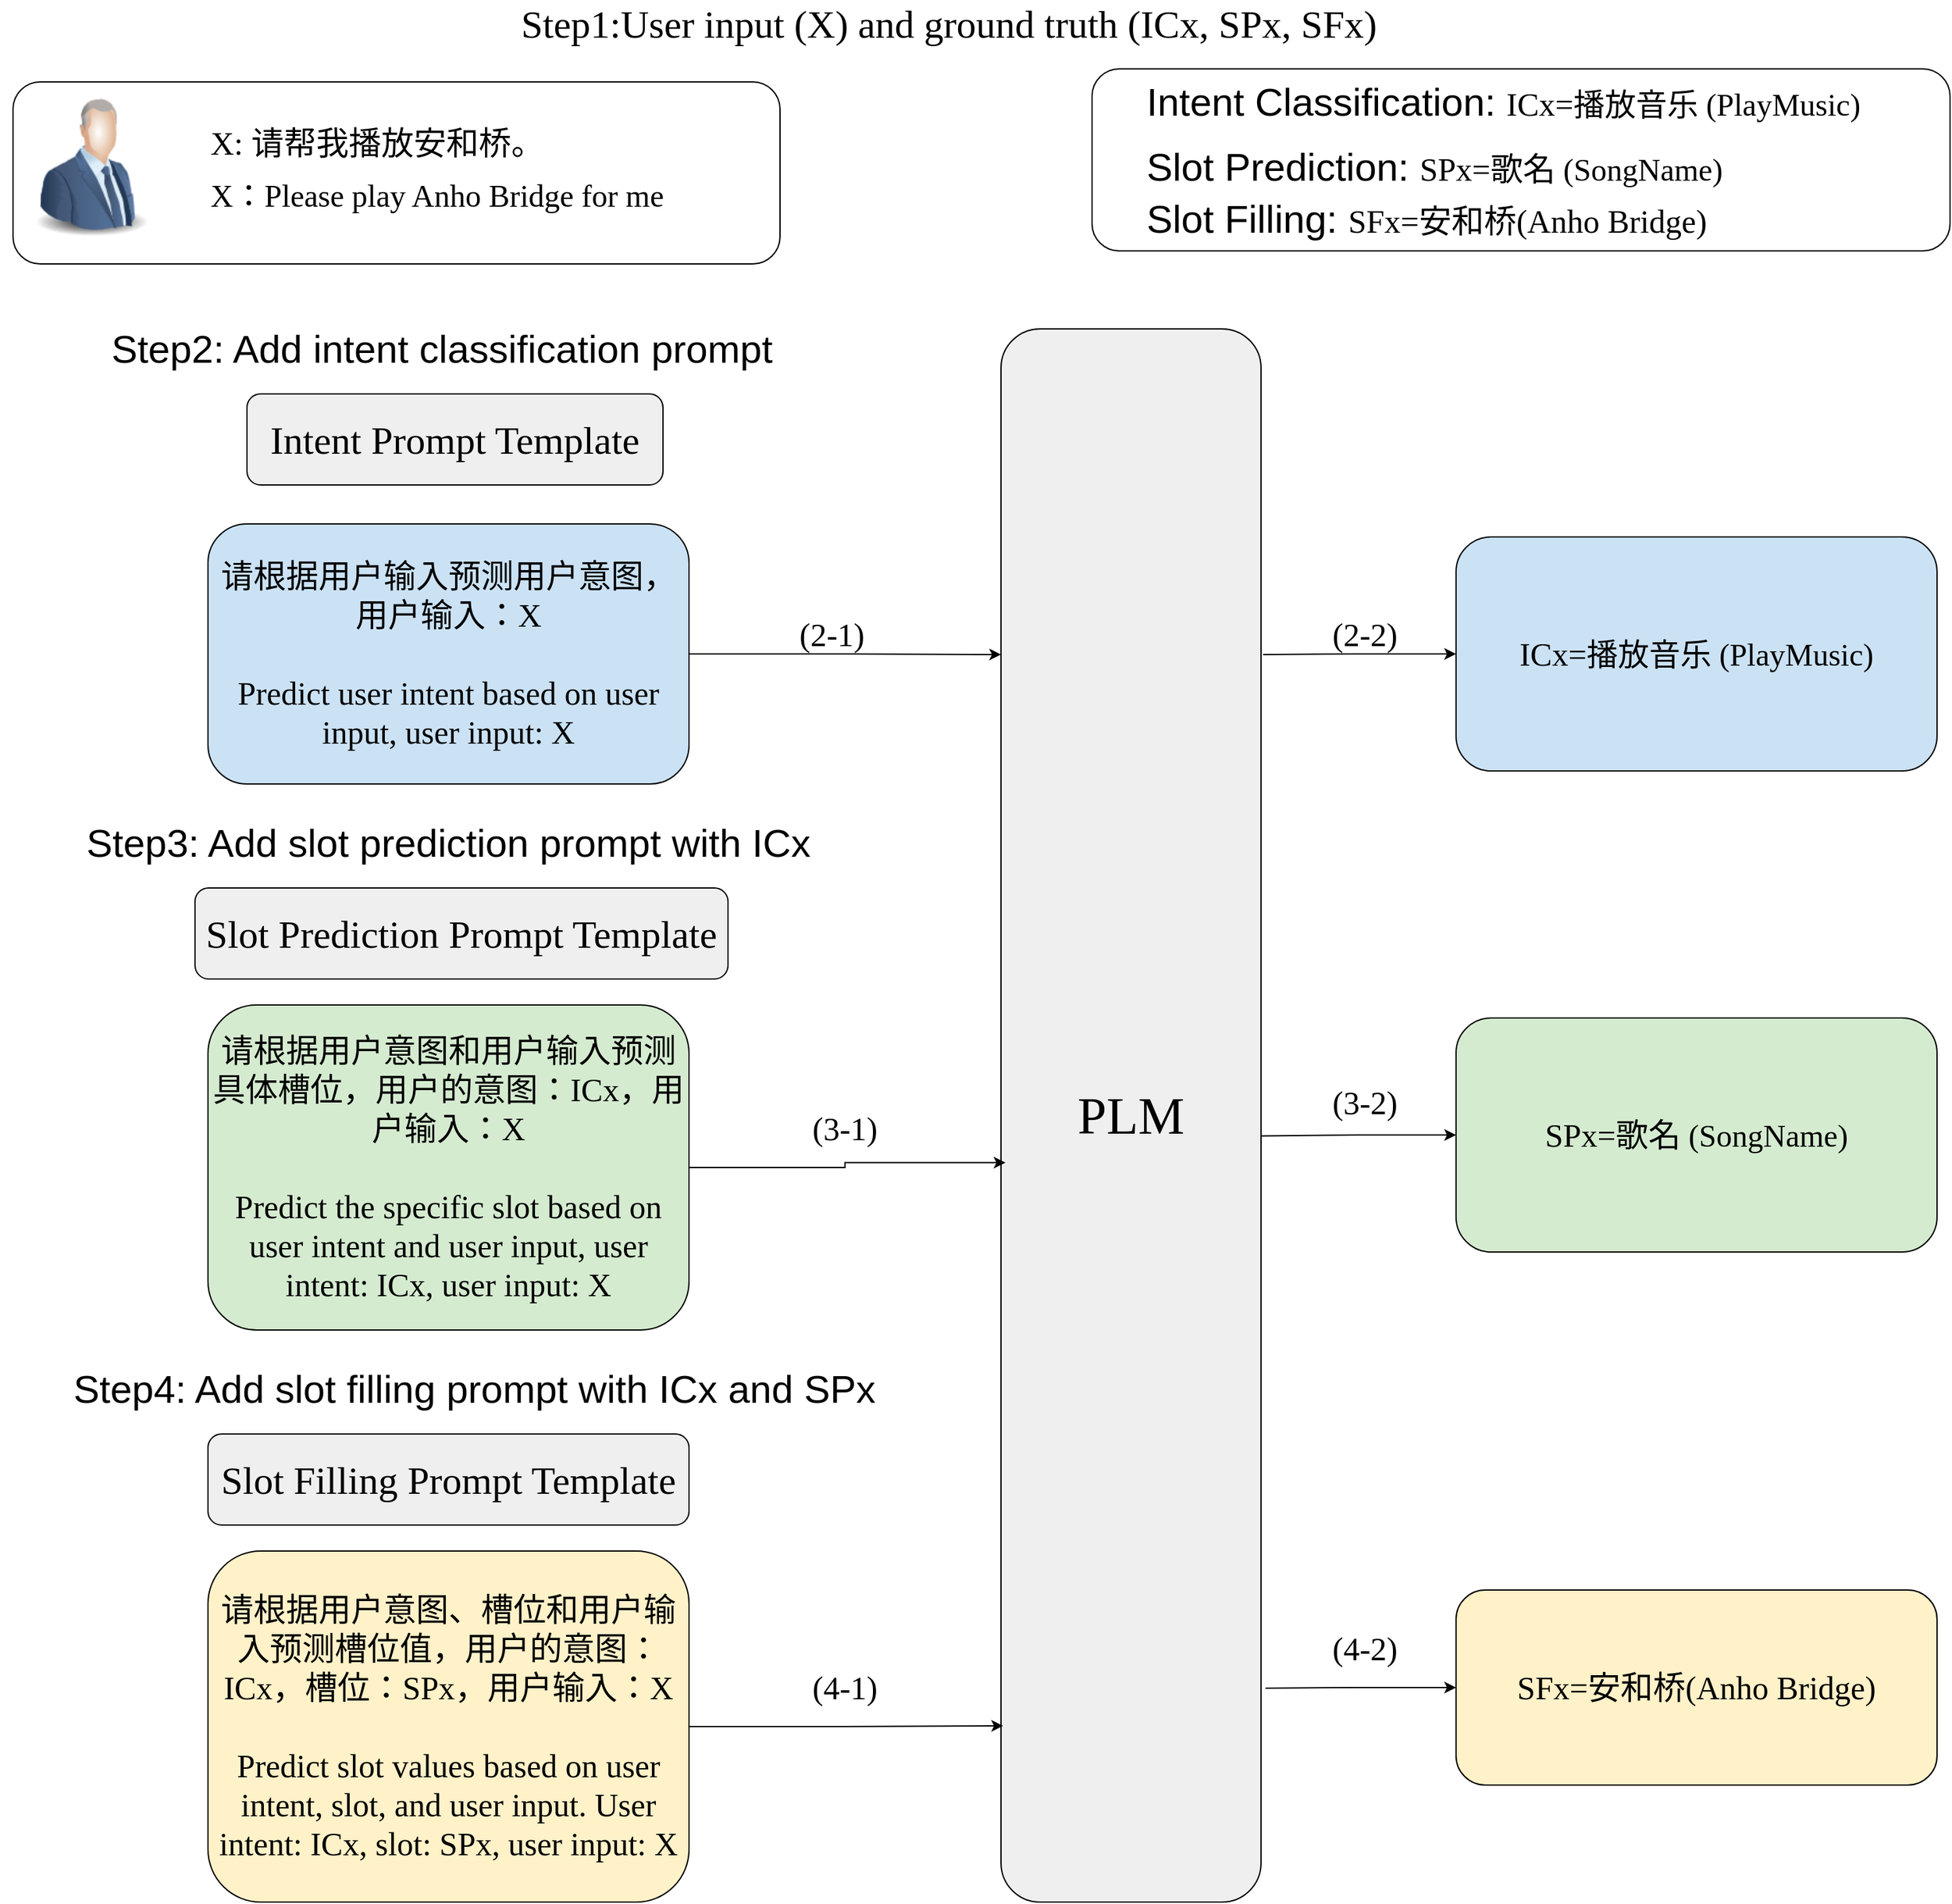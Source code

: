 <mxfile version="26.0.4">
  <diagram name="第 1 页" id="zAd_wPdVps35s6MXC-Z_">
    <mxGraphModel dx="3187" dy="2860" grid="1" gridSize="10" guides="1" tooltips="1" connect="1" arrows="1" fold="1" page="1" pageScale="1" pageWidth="827" pageHeight="1169" math="0" shadow="0">
      <root>
        <mxCell id="0" />
        <mxCell id="1" parent="0" />
        <mxCell id="LawNj0czzO5UbxQvlDM8-6" value="&lt;span style=&quot;font-family: &amp;quot;Times New Roman&amp;quot;; font-size: 25px; text-align: left;&quot;&gt;请根据用户输入预测用户意图，用户输入：X&lt;/span&gt;&lt;div&gt;&lt;span style=&quot;text-align: left;&quot;&gt;&lt;font face=&quot;Times New Roman&quot;&gt;&lt;span style=&quot;font-size: 25px;&quot;&gt;&lt;br&gt;&lt;/span&gt;&lt;/font&gt;&lt;/span&gt;&lt;/div&gt;&lt;div&gt;&lt;span style=&quot;text-align: left;&quot;&gt;&lt;font face=&quot;Times New Roman&quot;&gt;&lt;span style=&quot;font-size: 25px;&quot;&gt;Predict user intent based on user input, user input: X&lt;/span&gt;&lt;/font&gt;&lt;/span&gt;&lt;/div&gt;" style="rounded=1;whiteSpace=wrap;html=1;fillColor=light-dark(#cbe2f5, #ededed);" vertex="1" parent="1">
          <mxGeometry x="250" y="360" width="370" height="200" as="geometry" />
        </mxCell>
        <mxCell id="LawNj0czzO5UbxQvlDM8-1" value="&lt;font style=&quot;font-size: 30px;&quot;&gt;Step2: Add intent classification prompt&lt;/font&gt;" style="text;html=1;align=center;verticalAlign=middle;whiteSpace=wrap;rounded=0;" vertex="1" parent="1">
          <mxGeometry x="130" y="210" width="600" height="30" as="geometry" />
        </mxCell>
        <mxCell id="LawNj0czzO5UbxQvlDM8-3" value="&lt;font style=&quot;font-size: 30px;&quot; face=&quot;Times New Roman&quot;&gt;Intent Prompt Template&lt;/font&gt;" style="rounded=1;whiteSpace=wrap;html=1;fillColor=light-dark(#efefef, #ededed);" vertex="1" parent="1">
          <mxGeometry x="280" y="260" width="320" height="70" as="geometry" />
        </mxCell>
        <mxCell id="LawNj0czzO5UbxQvlDM8-4" value="&lt;font style=&quot;font-size: 30px;&quot; face=&quot;Times New Roman&quot;&gt;Slot Prediction Prompt Template&lt;/font&gt;" style="rounded=1;whiteSpace=wrap;html=1;fillColor=light-dark(#efefef, #ededed);" vertex="1" parent="1">
          <mxGeometry x="240" y="640" width="410" height="70" as="geometry" />
        </mxCell>
        <mxCell id="LawNj0czzO5UbxQvlDM8-5" value="&lt;font style=&quot;font-size: 30px;&quot; face=&quot;Times New Roman&quot;&gt;Slot Filling Prompt Template&lt;/font&gt;" style="rounded=1;whiteSpace=wrap;html=1;fillColor=light-dark(#efefef, #ededed);" vertex="1" parent="1">
          <mxGeometry x="250" y="1060" width="370" height="70" as="geometry" />
        </mxCell>
        <mxCell id="LawNj0czzO5UbxQvlDM8-10" value="&lt;font style=&quot;font-size: 40px;&quot; face=&quot;Times New Roman&quot;&gt;PLM&lt;/font&gt;" style="rounded=1;whiteSpace=wrap;html=1;fillColor=light-dark(#efefef, #ededed);" vertex="1" parent="1">
          <mxGeometry x="860" y="210" width="200" height="1210" as="geometry" />
        </mxCell>
        <mxCell id="LawNj0czzO5UbxQvlDM8-13" value="&lt;font face=&quot;Times New Roman&quot;&gt;&lt;span style=&quot;font-size: 25px; text-align: left;&quot;&gt;ICx=&lt;/span&gt;&lt;span style=&quot;font-size: 24px; text-align: left;&quot;&gt;播放音乐 (PlayMusic)&lt;/span&gt;&lt;/font&gt;" style="rounded=1;whiteSpace=wrap;html=1;fillColor=light-dark(#cbe2f5, #ededed);" vertex="1" parent="1">
          <mxGeometry x="1210" y="370" width="370" height="180" as="geometry" />
        </mxCell>
        <mxCell id="LawNj0czzO5UbxQvlDM8-15" value="&lt;span style=&quot;font-family: &amp;quot;Times New Roman&amp;quot;; font-size: 25px; text-align: left;&quot;&gt;请根据用户意图和用户输入预测具体槽位，用户的意图：ICx，用户输入：X&lt;/span&gt;&lt;div&gt;&lt;span style=&quot;text-align: left;&quot;&gt;&lt;font face=&quot;Times New Roman&quot;&gt;&lt;span style=&quot;font-size: 25px;&quot;&gt;&lt;br&gt;&lt;/span&gt;&lt;/font&gt;&lt;/span&gt;&lt;/div&gt;&lt;div&gt;&lt;span style=&quot;text-align: left;&quot;&gt;&lt;font face=&quot;Times New Roman&quot;&gt;&lt;span style=&quot;font-size: 25px;&quot;&gt;Predict the specific slot based on user intent and user input, user intent: ICx, user input: X&lt;/span&gt;&lt;/font&gt;&lt;/span&gt;&lt;/div&gt;" style="rounded=1;whiteSpace=wrap;html=1;fillColor=light-dark(#d5ebd0, #ededed);" vertex="1" parent="1">
          <mxGeometry x="250" y="730" width="370" height="250" as="geometry" />
        </mxCell>
        <mxCell id="LawNj0czzO5UbxQvlDM8-16" value="&lt;font style=&quot;font-size: 30px;&quot;&gt;Step3: Add slot prediction prompt with ICx&lt;/font&gt;" style="text;html=1;align=center;verticalAlign=middle;whiteSpace=wrap;rounded=0;" vertex="1" parent="1">
          <mxGeometry x="90" y="590" width="690" height="30" as="geometry" />
        </mxCell>
        <mxCell id="LawNj0czzO5UbxQvlDM8-18" value="&lt;font style=&quot;font-size: 30px;&quot;&gt;Step4: Add slot filling prompt with ICx and SPx&lt;/font&gt;" style="text;html=1;align=center;verticalAlign=middle;whiteSpace=wrap;rounded=0;" vertex="1" parent="1">
          <mxGeometry x="110" y="1010" width="690" height="30" as="geometry" />
        </mxCell>
        <mxCell id="LawNj0czzO5UbxQvlDM8-20" value="&lt;span style=&quot;font-family: &amp;quot;Times New Roman&amp;quot;; font-size: 25px; text-align: left;&quot;&gt;请根据用户意图、槽位和用户输入预测槽位值，用户的意图：ICx，槽位：SPx，用户输入：X&lt;/span&gt;&lt;div&gt;&lt;span style=&quot;text-align: left;&quot;&gt;&lt;font face=&quot;Times New Roman&quot;&gt;&lt;span style=&quot;font-size: 25px;&quot;&gt;&lt;br&gt;&lt;/span&gt;&lt;/font&gt;&lt;/span&gt;&lt;/div&gt;&lt;div&gt;&lt;span style=&quot;text-align: left;&quot;&gt;&lt;font face=&quot;Times New Roman&quot;&gt;&lt;span style=&quot;font-size: 25px;&quot;&gt;Predict slot values based on user intent, slot, and user input. User intent: ICx, slot: SPx, user input: X&lt;/span&gt;&lt;/font&gt;&lt;/span&gt;&lt;/div&gt;" style="rounded=1;whiteSpace=wrap;html=1;fillColor=light-dark(#fff1c8, #ededed);" vertex="1" parent="1">
          <mxGeometry x="250" y="1150" width="370" height="270" as="geometry" />
        </mxCell>
        <mxCell id="LawNj0czzO5UbxQvlDM8-21" value="&lt;font face=&quot;Times New Roman&quot;&gt;&lt;span style=&quot;font-size: 25px; text-align: left;&quot;&gt;SPx=歌名&lt;/span&gt;&lt;span style=&quot;font-size: 24px; text-align: left;&quot;&gt;&amp;nbsp;(SongName)&lt;/span&gt;&lt;/font&gt;" style="rounded=1;whiteSpace=wrap;html=1;fillColor=light-dark(#d5ebd0, #ededed);" vertex="1" parent="1">
          <mxGeometry x="1210" y="740" width="370" height="180" as="geometry" />
        </mxCell>
        <mxCell id="LawNj0czzO5UbxQvlDM8-25" value="&lt;span style=&quot;text-align: left;&quot;&gt;&lt;font face=&quot;Times New Roman&quot;&gt;&lt;span style=&quot;font-size: 25px;&quot;&gt;SFx=安和桥(Anho Bridge)&lt;/span&gt;&lt;/font&gt;&lt;/span&gt;" style="rounded=1;whiteSpace=wrap;html=1;fillColor=light-dark(#fff1c8, #ededed);" vertex="1" parent="1">
          <mxGeometry x="1210" y="1180" width="370" height="150" as="geometry" />
        </mxCell>
        <mxCell id="LawNj0czzO5UbxQvlDM8-28" style="edgeStyle=orthogonalEdgeStyle;rounded=0;orthogonalLoop=1;jettySize=auto;html=1;exitX=1;exitY=0.5;exitDx=0;exitDy=0;entryX=0.017;entryY=0.53;entryDx=0;entryDy=0;entryPerimeter=0;" edge="1" parent="1" source="LawNj0czzO5UbxQvlDM8-15" target="LawNj0czzO5UbxQvlDM8-10">
          <mxGeometry relative="1" as="geometry" />
        </mxCell>
        <mxCell id="LawNj0czzO5UbxQvlDM8-29" style="edgeStyle=orthogonalEdgeStyle;rounded=0;orthogonalLoop=1;jettySize=auto;html=1;exitX=1;exitY=0.5;exitDx=0;exitDy=0;entryX=0;entryY=0.207;entryDx=0;entryDy=0;entryPerimeter=0;" edge="1" parent="1" source="LawNj0czzO5UbxQvlDM8-6" target="LawNj0czzO5UbxQvlDM8-10">
          <mxGeometry relative="1" as="geometry" />
        </mxCell>
        <mxCell id="LawNj0czzO5UbxQvlDM8-30" style="edgeStyle=orthogonalEdgeStyle;rounded=0;orthogonalLoop=1;jettySize=auto;html=1;exitX=1;exitY=0.5;exitDx=0;exitDy=0;entryX=0.008;entryY=0.888;entryDx=0;entryDy=0;entryPerimeter=0;" edge="1" parent="1" source="LawNj0czzO5UbxQvlDM8-20" target="LawNj0czzO5UbxQvlDM8-10">
          <mxGeometry relative="1" as="geometry" />
        </mxCell>
        <mxCell id="LawNj0czzO5UbxQvlDM8-31" style="edgeStyle=orthogonalEdgeStyle;rounded=0;orthogonalLoop=1;jettySize=auto;html=1;exitX=0;exitY=0.5;exitDx=0;exitDy=0;entryX=1.008;entryY=0.207;entryDx=0;entryDy=0;entryPerimeter=0;endArrow=none;endFill=0;startArrow=classic;startFill=1;" edge="1" parent="1" source="LawNj0czzO5UbxQvlDM8-13" target="LawNj0czzO5UbxQvlDM8-10">
          <mxGeometry relative="1" as="geometry" />
        </mxCell>
        <mxCell id="LawNj0czzO5UbxQvlDM8-33" style="edgeStyle=orthogonalEdgeStyle;rounded=0;orthogonalLoop=1;jettySize=auto;html=1;exitX=0;exitY=0.5;exitDx=0;exitDy=0;entryX=1;entryY=0.513;entryDx=0;entryDy=0;entryPerimeter=0;startArrow=classic;startFill=1;endArrow=none;endFill=0;" edge="1" parent="1" source="LawNj0czzO5UbxQvlDM8-21" target="LawNj0czzO5UbxQvlDM8-10">
          <mxGeometry relative="1" as="geometry" />
        </mxCell>
        <mxCell id="LawNj0czzO5UbxQvlDM8-34" style="edgeStyle=orthogonalEdgeStyle;rounded=0;orthogonalLoop=1;jettySize=auto;html=1;exitX=0;exitY=0.5;exitDx=0;exitDy=0;entryX=1.017;entryY=0.864;entryDx=0;entryDy=0;entryPerimeter=0;startArrow=classic;startFill=1;endArrow=none;endFill=0;" edge="1" parent="1" source="LawNj0czzO5UbxQvlDM8-25" target="LawNj0czzO5UbxQvlDM8-10">
          <mxGeometry relative="1" as="geometry" />
        </mxCell>
        <mxCell id="LawNj0czzO5UbxQvlDM8-35" value="&lt;font style=&quot;font-size: 25px;&quot; face=&quot;Times New Roman&quot;&gt;(2-1)&lt;/font&gt;" style="text;html=1;align=center;verticalAlign=middle;whiteSpace=wrap;rounded=0;" vertex="1" parent="1">
          <mxGeometry x="700" y="430" width="60" height="30" as="geometry" />
        </mxCell>
        <mxCell id="LawNj0czzO5UbxQvlDM8-36" value="&lt;font style=&quot;font-size: 25px;&quot; face=&quot;Times New Roman&quot;&gt;(2-2)&lt;/font&gt;" style="text;html=1;align=center;verticalAlign=middle;whiteSpace=wrap;rounded=0;" vertex="1" parent="1">
          <mxGeometry x="1110" y="430" width="60" height="30" as="geometry" />
        </mxCell>
        <mxCell id="LawNj0czzO5UbxQvlDM8-39" value="&lt;font style=&quot;font-size: 25px;&quot; face=&quot;Times New Roman&quot;&gt;(3-1)&lt;/font&gt;" style="text;html=1;align=center;verticalAlign=middle;whiteSpace=wrap;rounded=0;" vertex="1" parent="1">
          <mxGeometry x="710" y="810" width="60" height="30" as="geometry" />
        </mxCell>
        <mxCell id="LawNj0czzO5UbxQvlDM8-40" value="&lt;font style=&quot;font-size: 25px;&quot; face=&quot;Times New Roman&quot;&gt;(3-2)&lt;/font&gt;" style="text;html=1;align=center;verticalAlign=middle;whiteSpace=wrap;rounded=0;" vertex="1" parent="1">
          <mxGeometry x="1110" y="790" width="60" height="30" as="geometry" />
        </mxCell>
        <mxCell id="LawNj0czzO5UbxQvlDM8-41" value="&lt;font style=&quot;font-size: 25px;&quot; face=&quot;Times New Roman&quot;&gt;(4-1)&lt;/font&gt;" style="text;html=1;align=center;verticalAlign=middle;whiteSpace=wrap;rounded=0;" vertex="1" parent="1">
          <mxGeometry x="710" y="1240" width="60" height="30" as="geometry" />
        </mxCell>
        <mxCell id="LawNj0czzO5UbxQvlDM8-42" value="&lt;font style=&quot;font-size: 25px;&quot; face=&quot;Times New Roman&quot;&gt;(4-2)&lt;/font&gt;" style="text;html=1;align=center;verticalAlign=middle;whiteSpace=wrap;rounded=0;" vertex="1" parent="1">
          <mxGeometry x="1110" y="1210" width="60" height="30" as="geometry" />
        </mxCell>
        <mxCell id="LawNj0czzO5UbxQvlDM8-2" value="&lt;font face=&quot;Times New Roman&quot; style=&quot;font-size: 30px;&quot;&gt;Step1:User input (X) and ground truth (ICx, SPx, SFx)&lt;/font&gt;" style="text;html=1;align=center;verticalAlign=middle;whiteSpace=wrap;rounded=0;container=0;" vertex="1" parent="1">
          <mxGeometry x="380" y="-40" width="880" height="30" as="geometry" />
        </mxCell>
        <mxCell id="LawNj0czzO5UbxQvlDM8-47" value="" style="rounded=1;whiteSpace=wrap;html=1;movable=1;resizable=1;rotatable=1;deletable=1;editable=1;locked=0;connectable=1;container=0;" vertex="1" parent="1">
          <mxGeometry x="930" y="10" width="660" height="140" as="geometry" />
        </mxCell>
        <mxCell id="LawNj0czzO5UbxQvlDM8-49" value="&lt;span style=&quot;text-align: center;&quot;&gt;Intent Classification:&amp;nbsp;&lt;/span&gt;&lt;span style=&quot;font-family: &amp;quot;Times New Roman&amp;quot;; font-size: 25px;&quot;&gt;ICx=&lt;/span&gt;&lt;span style=&quot;font-family: &amp;quot;Times New Roman&amp;quot;; font-size: 24px;&quot;&gt;播放音乐 (PlayMusic)&lt;/span&gt;" style="text;html=1;align=left;verticalAlign=middle;whiteSpace=wrap;rounded=0;fontSize=30;container=0;" vertex="1" parent="1">
          <mxGeometry x="970" y="20" width="580" height="30" as="geometry" />
        </mxCell>
        <mxCell id="LawNj0czzO5UbxQvlDM8-52" value="&lt;span style=&quot;text-align: center;&quot;&gt;Slot Prediction:&amp;nbsp;&lt;/span&gt;&lt;span style=&quot;font-family: &amp;quot;Times New Roman&amp;quot;; font-size: 25px;&quot;&gt;SPx=歌名&lt;/span&gt;&lt;span style=&quot;font-family: &amp;quot;Times New Roman&amp;quot;; font-size: 24px;&quot;&gt;&amp;nbsp;(SongName)&lt;/span&gt;" style="text;html=1;align=left;verticalAlign=middle;whiteSpace=wrap;rounded=0;fontSize=30;container=0;" vertex="1" parent="1">
          <mxGeometry x="970" y="70" width="550" height="30" as="geometry" />
        </mxCell>
        <mxCell id="LawNj0czzO5UbxQvlDM8-53" value="&lt;span style=&quot;text-align: center;&quot;&gt;Slot Filling:&amp;nbsp;&lt;/span&gt;&lt;span style=&quot;font-family: &amp;quot;Times New Roman&amp;quot;; font-size: 25px;&quot;&gt;SFx=安和桥(Anho Bridge)&lt;/span&gt;" style="text;html=1;align=left;verticalAlign=middle;whiteSpace=wrap;rounded=0;fontSize=30;container=0;" vertex="1" parent="1">
          <mxGeometry x="970" y="110" width="510" height="30" as="geometry" />
        </mxCell>
        <mxCell id="LawNj0czzO5UbxQvlDM8-54" value="" style="group" vertex="1" connectable="0" parent="1">
          <mxGeometry x="90" y="20" width="600" height="140" as="geometry" />
        </mxCell>
        <mxCell id="m3Y7h9TqKD-D8q7Xrxun-1" value="" style="rounded=1;whiteSpace=wrap;html=1;movable=1;resizable=1;rotatable=1;deletable=1;editable=1;locked=0;connectable=1;container=0;" parent="LawNj0czzO5UbxQvlDM8-54" vertex="1">
          <mxGeometry x="10" width="590" height="140" as="geometry" />
        </mxCell>
        <mxCell id="m3Y7h9TqKD-D8q7Xrxun-2" value="" style="image;html=1;image=img/lib/clip_art/people/Suit_Man_Blue_128x128.png;container=0;" parent="LawNj0czzO5UbxQvlDM8-54" vertex="1">
          <mxGeometry y="10" width="140" height="110" as="geometry" />
        </mxCell>
        <mxCell id="m3Y7h9TqKD-D8q7Xrxun-3" value="&lt;font face=&quot;Times New Roman&quot; style=&quot;font-size: 25px;&quot;&gt;X: 请帮我播放安和桥。&lt;/font&gt;" style="text;html=1;align=left;verticalAlign=middle;whiteSpace=wrap;rounded=0;fontSize=30;container=0;" parent="LawNj0czzO5UbxQvlDM8-54" vertex="1">
          <mxGeometry x="160" y="30" width="380" height="30" as="geometry" />
        </mxCell>
        <mxCell id="m3Y7h9TqKD-D8q7Xrxun-8" value="&lt;span style=&quot;&quot;&gt;&lt;font face=&quot;Times New Roman&quot; style=&quot;font-size: 24px;&quot;&gt;X：&lt;/font&gt;&lt;/span&gt;&lt;font face=&quot;Times New Roman&quot;&gt;&lt;span style=&quot;font-size: 24px;&quot;&gt;Please play Anho Bridge for me&lt;/span&gt;&lt;/font&gt;" style="text;html=1;align=left;verticalAlign=middle;whiteSpace=wrap;rounded=0;fontSize=30;container=0;" parent="LawNj0czzO5UbxQvlDM8-54" vertex="1">
          <mxGeometry x="160" y="70" width="360" height="30" as="geometry" />
        </mxCell>
      </root>
    </mxGraphModel>
  </diagram>
</mxfile>
